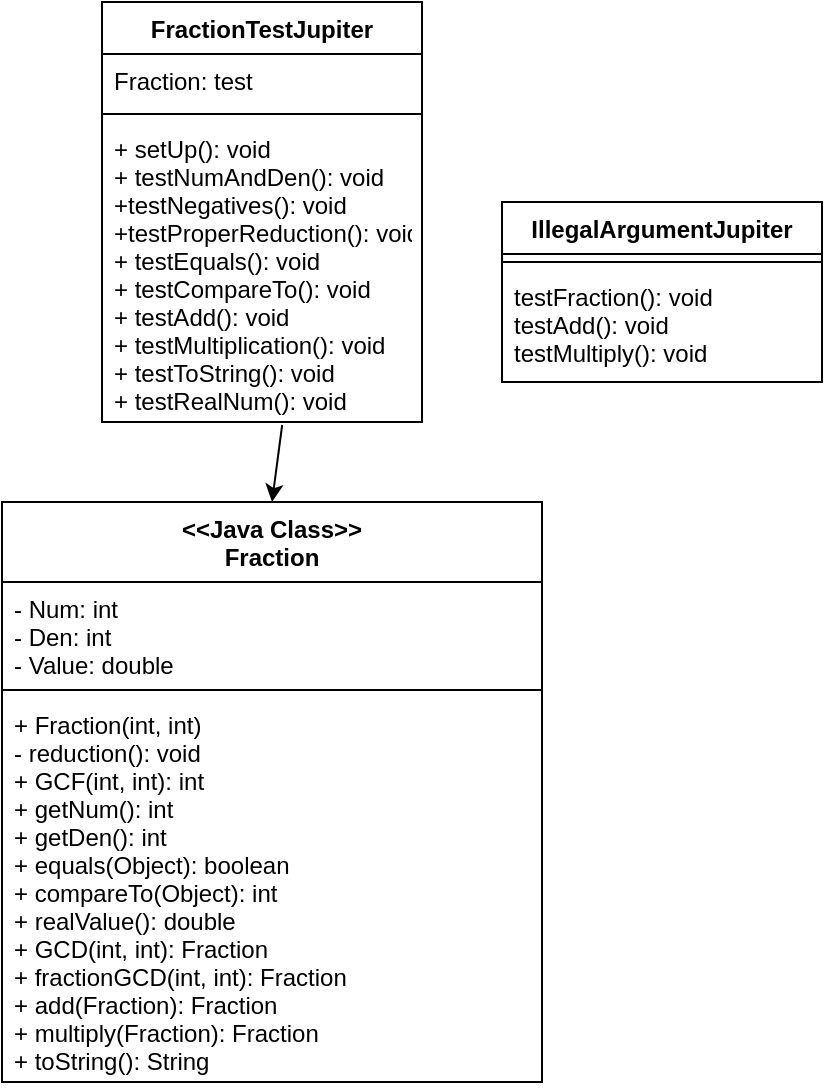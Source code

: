 <mxfile version="13.10.6" type="github">
  <diagram id="aAHjLig78V07RbaskgGH" name="Page-1">
    <mxGraphModel dx="1038" dy="548" grid="1" gridSize="10" guides="1" tooltips="1" connect="1" arrows="1" fold="1" page="1" pageScale="1" pageWidth="850" pageHeight="1100" math="0" shadow="0">
      <root>
        <mxCell id="0" />
        <mxCell id="1" parent="0" />
        <mxCell id="KRAgtLMMdu43R1wHjASJ-1" value="IllegalArgumentJupiter" style="swimlane;fontStyle=1;align=center;verticalAlign=top;childLayout=stackLayout;horizontal=1;startSize=26;horizontalStack=0;resizeParent=1;resizeParentMax=0;resizeLast=0;collapsible=1;marginBottom=0;" parent="1" vertex="1">
          <mxGeometry x="290" y="130" width="160" height="90" as="geometry" />
        </mxCell>
        <mxCell id="KRAgtLMMdu43R1wHjASJ-2" value="" style="line;strokeWidth=1;fillColor=none;align=left;verticalAlign=middle;spacingTop=-1;spacingLeft=3;spacingRight=3;rotatable=0;labelPosition=right;points=[];portConstraint=eastwest;" parent="KRAgtLMMdu43R1wHjASJ-1" vertex="1">
          <mxGeometry y="26" width="160" height="8" as="geometry" />
        </mxCell>
        <mxCell id="KRAgtLMMdu43R1wHjASJ-3" value="testFraction(): void&#xa;testAdd(): void&#xa;testMultiply(): void" style="text;strokeColor=none;fillColor=none;align=left;verticalAlign=top;spacingLeft=4;spacingRight=4;overflow=hidden;rotatable=0;points=[[0,0.5],[1,0.5]];portConstraint=eastwest;" parent="KRAgtLMMdu43R1wHjASJ-1" vertex="1">
          <mxGeometry y="34" width="160" height="56" as="geometry" />
        </mxCell>
        <mxCell id="KRAgtLMMdu43R1wHjASJ-4" value="FractionTestJupiter" style="swimlane;fontStyle=1;align=center;verticalAlign=top;childLayout=stackLayout;horizontal=1;startSize=26;horizontalStack=0;resizeParent=1;resizeParentMax=0;resizeLast=0;collapsible=1;marginBottom=0;" parent="1" vertex="1">
          <mxGeometry x="90" y="30" width="160" height="210" as="geometry" />
        </mxCell>
        <mxCell id="KRAgtLMMdu43R1wHjASJ-5" value="Fraction: test" style="text;strokeColor=none;fillColor=none;align=left;verticalAlign=top;spacingLeft=4;spacingRight=4;overflow=hidden;rotatable=0;points=[[0,0.5],[1,0.5]];portConstraint=eastwest;" parent="KRAgtLMMdu43R1wHjASJ-4" vertex="1">
          <mxGeometry y="26" width="160" height="26" as="geometry" />
        </mxCell>
        <mxCell id="KRAgtLMMdu43R1wHjASJ-6" value="" style="line;strokeWidth=1;fillColor=none;align=left;verticalAlign=middle;spacingTop=-1;spacingLeft=3;spacingRight=3;rotatable=0;labelPosition=right;points=[];portConstraint=eastwest;" parent="KRAgtLMMdu43R1wHjASJ-4" vertex="1">
          <mxGeometry y="52" width="160" height="8" as="geometry" />
        </mxCell>
        <mxCell id="KRAgtLMMdu43R1wHjASJ-7" value="+ setUp(): void&#xa;+ testNumAndDen(): void&#xa;+testNegatives(): void&#xa;+testProperReduction(): void&#xa;+ testEquals(): void&#xa;+ testCompareTo(): void&#xa;+ testAdd(): void&#xa;+ testMultiplication(): void&#xa;+ testToString(): void&#xa;+ testRealNum(): void&#xa;" style="text;strokeColor=none;fillColor=none;align=left;verticalAlign=top;spacingLeft=4;spacingRight=4;overflow=hidden;rotatable=0;points=[[0,0.5],[1,0.5]];portConstraint=eastwest;" parent="KRAgtLMMdu43R1wHjASJ-4" vertex="1">
          <mxGeometry y="60" width="160" height="150" as="geometry" />
        </mxCell>
        <mxCell id="KRAgtLMMdu43R1wHjASJ-12" value="" style="endArrow=classic;html=1;exitX=0.563;exitY=1.01;exitDx=0;exitDy=0;exitPerimeter=0;entryX=0.5;entryY=0;entryDx=0;entryDy=0;" parent="1" source="KRAgtLMMdu43R1wHjASJ-7" target="aZ3zuhOU70P9h-nhmkqa-1" edge="1">
          <mxGeometry width="50" height="50" relative="1" as="geometry">
            <mxPoint x="405" y="520" as="sourcePoint" />
            <mxPoint x="428" y="448.538" as="targetPoint" />
          </mxGeometry>
        </mxCell>
        <mxCell id="aZ3zuhOU70P9h-nhmkqa-1" value="&lt;&lt;Java Class&gt;&gt;&#xa;Fraction" style="swimlane;fontStyle=1;align=center;verticalAlign=top;childLayout=stackLayout;horizontal=1;startSize=40;horizontalStack=0;resizeParent=1;resizeParentMax=0;resizeLast=0;collapsible=1;marginBottom=0;" vertex="1" parent="1">
          <mxGeometry x="40" y="280" width="270" height="290" as="geometry" />
        </mxCell>
        <mxCell id="aZ3zuhOU70P9h-nhmkqa-2" value="- Num: int&#xa;- Den: int&#xa;- Value: double" style="text;strokeColor=none;fillColor=none;align=left;verticalAlign=top;spacingLeft=4;spacingRight=4;overflow=hidden;rotatable=0;points=[[0,0.5],[1,0.5]];portConstraint=eastwest;" vertex="1" parent="aZ3zuhOU70P9h-nhmkqa-1">
          <mxGeometry y="40" width="270" height="50" as="geometry" />
        </mxCell>
        <mxCell id="aZ3zuhOU70P9h-nhmkqa-3" value="" style="line;strokeWidth=1;fillColor=none;align=left;verticalAlign=middle;spacingTop=-1;spacingLeft=3;spacingRight=3;rotatable=0;labelPosition=right;points=[];portConstraint=eastwest;" vertex="1" parent="aZ3zuhOU70P9h-nhmkqa-1">
          <mxGeometry y="90" width="270" height="8" as="geometry" />
        </mxCell>
        <mxCell id="aZ3zuhOU70P9h-nhmkqa-4" value="+ Fraction(int, int)&#xa;- reduction(): void&#xa;+ GCF(int, int): int&#xa;+ getNum(): int&#xa;+ getDen(): int&#xa;+ equals(Object): boolean&#xa;+ compareTo(Object): int&#xa;+ realValue(): double&#xa;+ GCD(int, int): Fraction&#xa;+ fractionGCD(int, int): Fraction&#xa;+ add(Fraction): Fraction&#xa;+ multiply(Fraction): Fraction&#xa;+ toString(): String" style="text;strokeColor=none;fillColor=none;align=left;verticalAlign=top;spacingLeft=4;spacingRight=4;overflow=hidden;rotatable=0;points=[[0,0.5],[1,0.5]];portConstraint=eastwest;" vertex="1" parent="aZ3zuhOU70P9h-nhmkqa-1">
          <mxGeometry y="98" width="270" height="192" as="geometry" />
        </mxCell>
      </root>
    </mxGraphModel>
  </diagram>
</mxfile>
